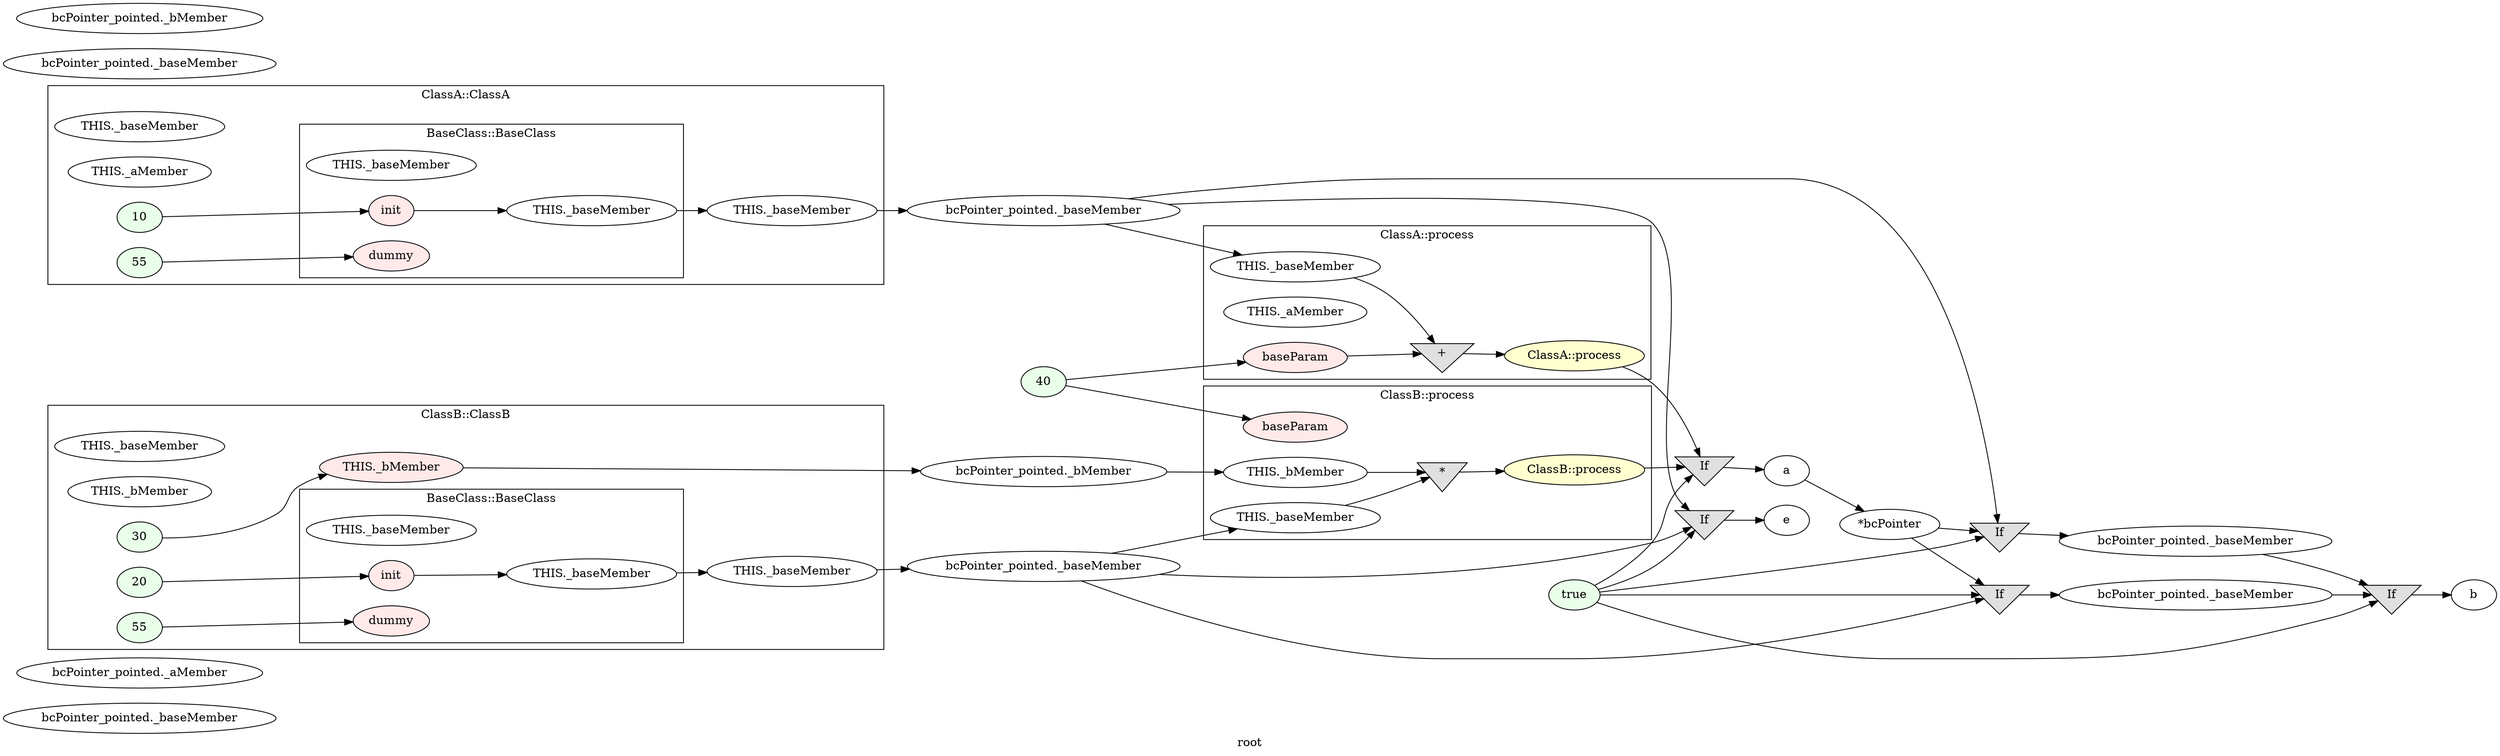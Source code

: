 digraph G
{
rankdir=LR;
label = "root";
	node_000037 [ label = "bcPointer_pointed._baseMember", startingline=49 ]
	node_000038 [ label = "bcPointer_pointed._aMember", startingline=49 ]
	node_000048 [ label = "bcPointer_pointed._baseMember", startingline=49 ]
	node_000049 [ label = "bcPointer_pointed._baseMember", startingline=53 ]
	node_000050 [ label = "bcPointer_pointed._bMember", startingline=53 ]
	node_000062 [ label = "bcPointer_pointed._bMember", startingline=53 ]
	node_000063 [ label = "bcPointer_pointed._baseMember", startingline=53 ]
	node_000064 [ label = "true", style=filled, fillcolor="#E9FFE9", startingline=47 ]
	node_000065 [ label = "If", shape=invtriangle, style=filled, fillcolor="#E0E0E0", startingline=56 ]
	node_000066 [ label = "e", startingline=56 ]
	node_000067 [ label = "40", style=filled, fillcolor="#E9FFE9", startingline=57 ]
	node_000078 [ label = "If", shape=invtriangle, style=filled, fillcolor="#E0E0E0", startingline=57 ]
	node_000079 [ label = "a", startingline=57 ]
	node_000080 [ label = "*bcPointer", startingline=58 ]
	node_000081 [ label = "If", shape=invtriangle, style=filled, fillcolor="#E0E0E0", startingline=-5 ]
	node_000082 [ label = "bcPointer_pointed._baseMember", startingline=-4 ]
	node_000083 [ label = "If", shape=invtriangle, style=filled, fillcolor="#E0E0E0", startingline=-5 ]
	node_000084 [ label = "bcPointer_pointed._baseMember", startingline=-4 ]
	node_000085 [ label = "If", shape=invtriangle, style=filled, fillcolor="#E0E0E0", startingline=59 ]
	node_000086 [ label = "b", startingline=59 ]
subgraph cluster_1 {
label = "ClassA::ClassA";
parent = "G";
startingline = 49;
	node_000039 [ label = "THIS._baseMember", startingline=20 ]
	node_000040 [ label = "THIS._aMember", startingline=20 ]
	node_000041 [ label = "10", style=filled, fillcolor="#E9FFE9", startingline=20 ]
	node_000042 [ label = "55", style=filled, fillcolor="#E9FFE9", startingline=20 ]
	node_000043 [ label = "THIS._baseMember", startingline=20 ]
subgraph cluster_2 {
label = "BaseClass::BaseClass";
parent = "cluster_1";
startingline = 20;
	node_000044 [ label = "THIS._baseMember", startingline=7 ]
	node_000045 [ label = "init", style=filled, fillcolor="#FFE9E9", startingline=7 ]
	node_000046 [ label = "dummy", style=filled, fillcolor="#FFE9E9", startingline=7 ]
	node_000047 [ label = "THIS._baseMember", startingline=9 ]
}
}
subgraph cluster_3 {
label = "ClassB::ClassB";
parent = "G";
startingline = 53;
	node_000051 [ label = "THIS._baseMember", startingline=34 ]
	node_000052 [ label = "THIS._bMember", startingline=34 ]
	node_000053 [ label = "20", style=filled, fillcolor="#E9FFE9", startingline=34 ]
	node_000054 [ label = "55", style=filled, fillcolor="#E9FFE9", startingline=34 ]
	node_000055 [ label = "THIS._baseMember", startingline=34 ]
	node_000056 [ label = "30", style=filled, fillcolor="#E9FFE9", startingline=34 ]
	node_000057 [ label = "THIS._bMember", style=filled, fillcolor="#FFE9E9", startingline=34 ]
subgraph cluster_4 {
label = "BaseClass::BaseClass";
parent = "cluster_3";
startingline = 34;
	node_000058 [ label = "THIS._baseMember", startingline=7 ]
	node_000059 [ label = "init", style=filled, fillcolor="#FFE9E9", startingline=7 ]
	node_000060 [ label = "dummy", style=filled, fillcolor="#FFE9E9", startingline=7 ]
	node_000061 [ label = "THIS._baseMember", startingline=9 ]
}
}
subgraph cluster_5 {
label = "ClassA::process";
parent = "G";
startingline = 57;
	node_000068 [ label = "THIS._baseMember", startingline=23 ]
	node_000069 [ label = "THIS._aMember", startingline=23 ]
	node_000070 [ label = "baseParam", style=filled, fillcolor="#FFE9E9", startingline=23 ]
	node_000071 [ label = "+", shape=invtriangle, style=filled, fillcolor="#E0E0E0", startingline=25 ]
	node_000072 [ label = "ClassA::process", style=filled, fillcolor="#FFFFD0", startingline=25 ]
}
subgraph cluster_6 {
label = "ClassB::process";
parent = "G";
startingline = 57;
	node_000073 [ label = "THIS._baseMember", startingline=37 ]
	node_000074 [ label = "THIS._bMember", startingline=37 ]
	node_000075 [ label = "baseParam", style=filled, fillcolor="#FFE9E9", startingline=37 ]
	node_000076 [ label = "*", shape=invtriangle, style=filled, fillcolor="#E0E0E0", startingline=39 ]
	node_000077 [ label = "ClassB::process", style=filled, fillcolor="#FFFFD0", startingline=39 ]
}
	node_000048 -> node_000065
	node_000048 -> node_000068
	node_000048 -> node_000081
	node_000062 -> node_000074
	node_000063 -> node_000065
	node_000063 -> node_000073
	node_000063 -> node_000083
	node_000064 -> node_000065
	node_000064 -> node_000078
	node_000064 -> node_000081
	node_000064 -> node_000083
	node_000064 -> node_000085
	node_000065 -> node_000066
	node_000067 -> node_000070
	node_000067 -> node_000075
	node_000078 -> node_000079
	node_000079 -> node_000080
	node_000080 -> node_000081
	node_000080 -> node_000083
	node_000081 -> node_000082
	node_000082 -> node_000085
	node_000083 -> node_000084
	node_000084 -> node_000085
	node_000085 -> node_000086
	node_000041 -> node_000045
	node_000042 -> node_000046
	node_000043 -> node_000048
	node_000045 -> node_000047
	node_000047 -> node_000043
	node_000053 -> node_000059
	node_000054 -> node_000060
	node_000055 -> node_000063
	node_000056 -> node_000057
	node_000057 -> node_000062
	node_000059 -> node_000061
	node_000061 -> node_000055
	node_000068 -> node_000071
	node_000070 -> node_000071
	node_000071 -> node_000072
	node_000072 -> node_000078
	node_000073 -> node_000076
	node_000074 -> node_000076
	node_000076 -> node_000077
	node_000077 -> node_000078
}
